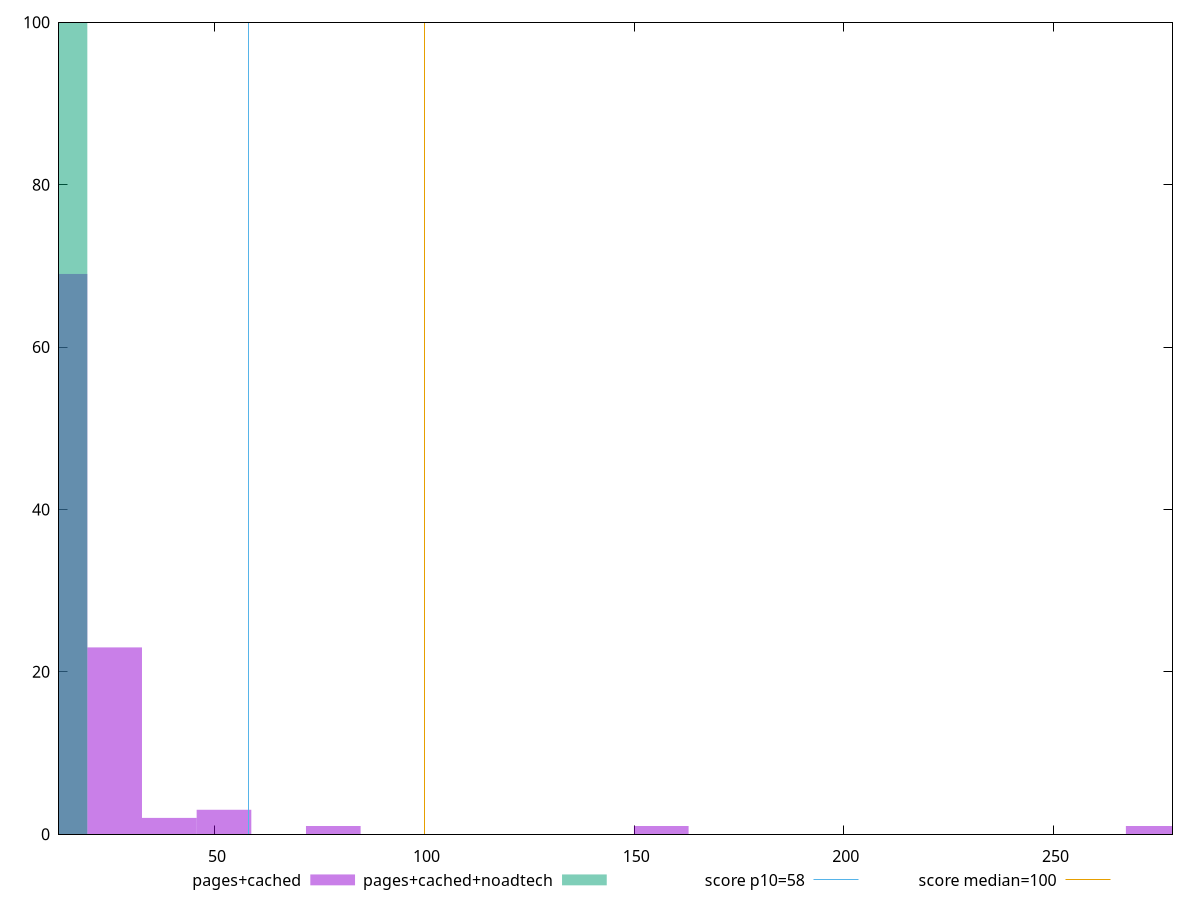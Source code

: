 reset

$pagesCached <<EOF
273.7990203492232 1
13.038048588058249 69
26.076097176116498 23
78.2282915283495 1
52.152194352232996 3
39.11414576417475 2
156.456583056699 1
EOF

$pagesCachedNoadtech <<EOF
13.038048588058249 100
EOF

set key outside below
set boxwidth 13.038048588058249
set xrange [12.8:278.40000000000003]
set yrange [0:100]
set trange [0:100]
set style fill transparent solid 0.5 noborder

set parametric
set terminal svg size 640, 500 enhanced background rgb 'white'
set output "report_00026_2021-02-22T21:38:55.199Z/estimated-input-latency/comparison/histogram/1_vs_2.svg"

plot $pagesCached title "pages+cached" with boxes, \
     $pagesCachedNoadtech title "pages+cached+noadtech" with boxes, \
     58,t title "score p10=58", \
     100,t title "score median=100"

reset
